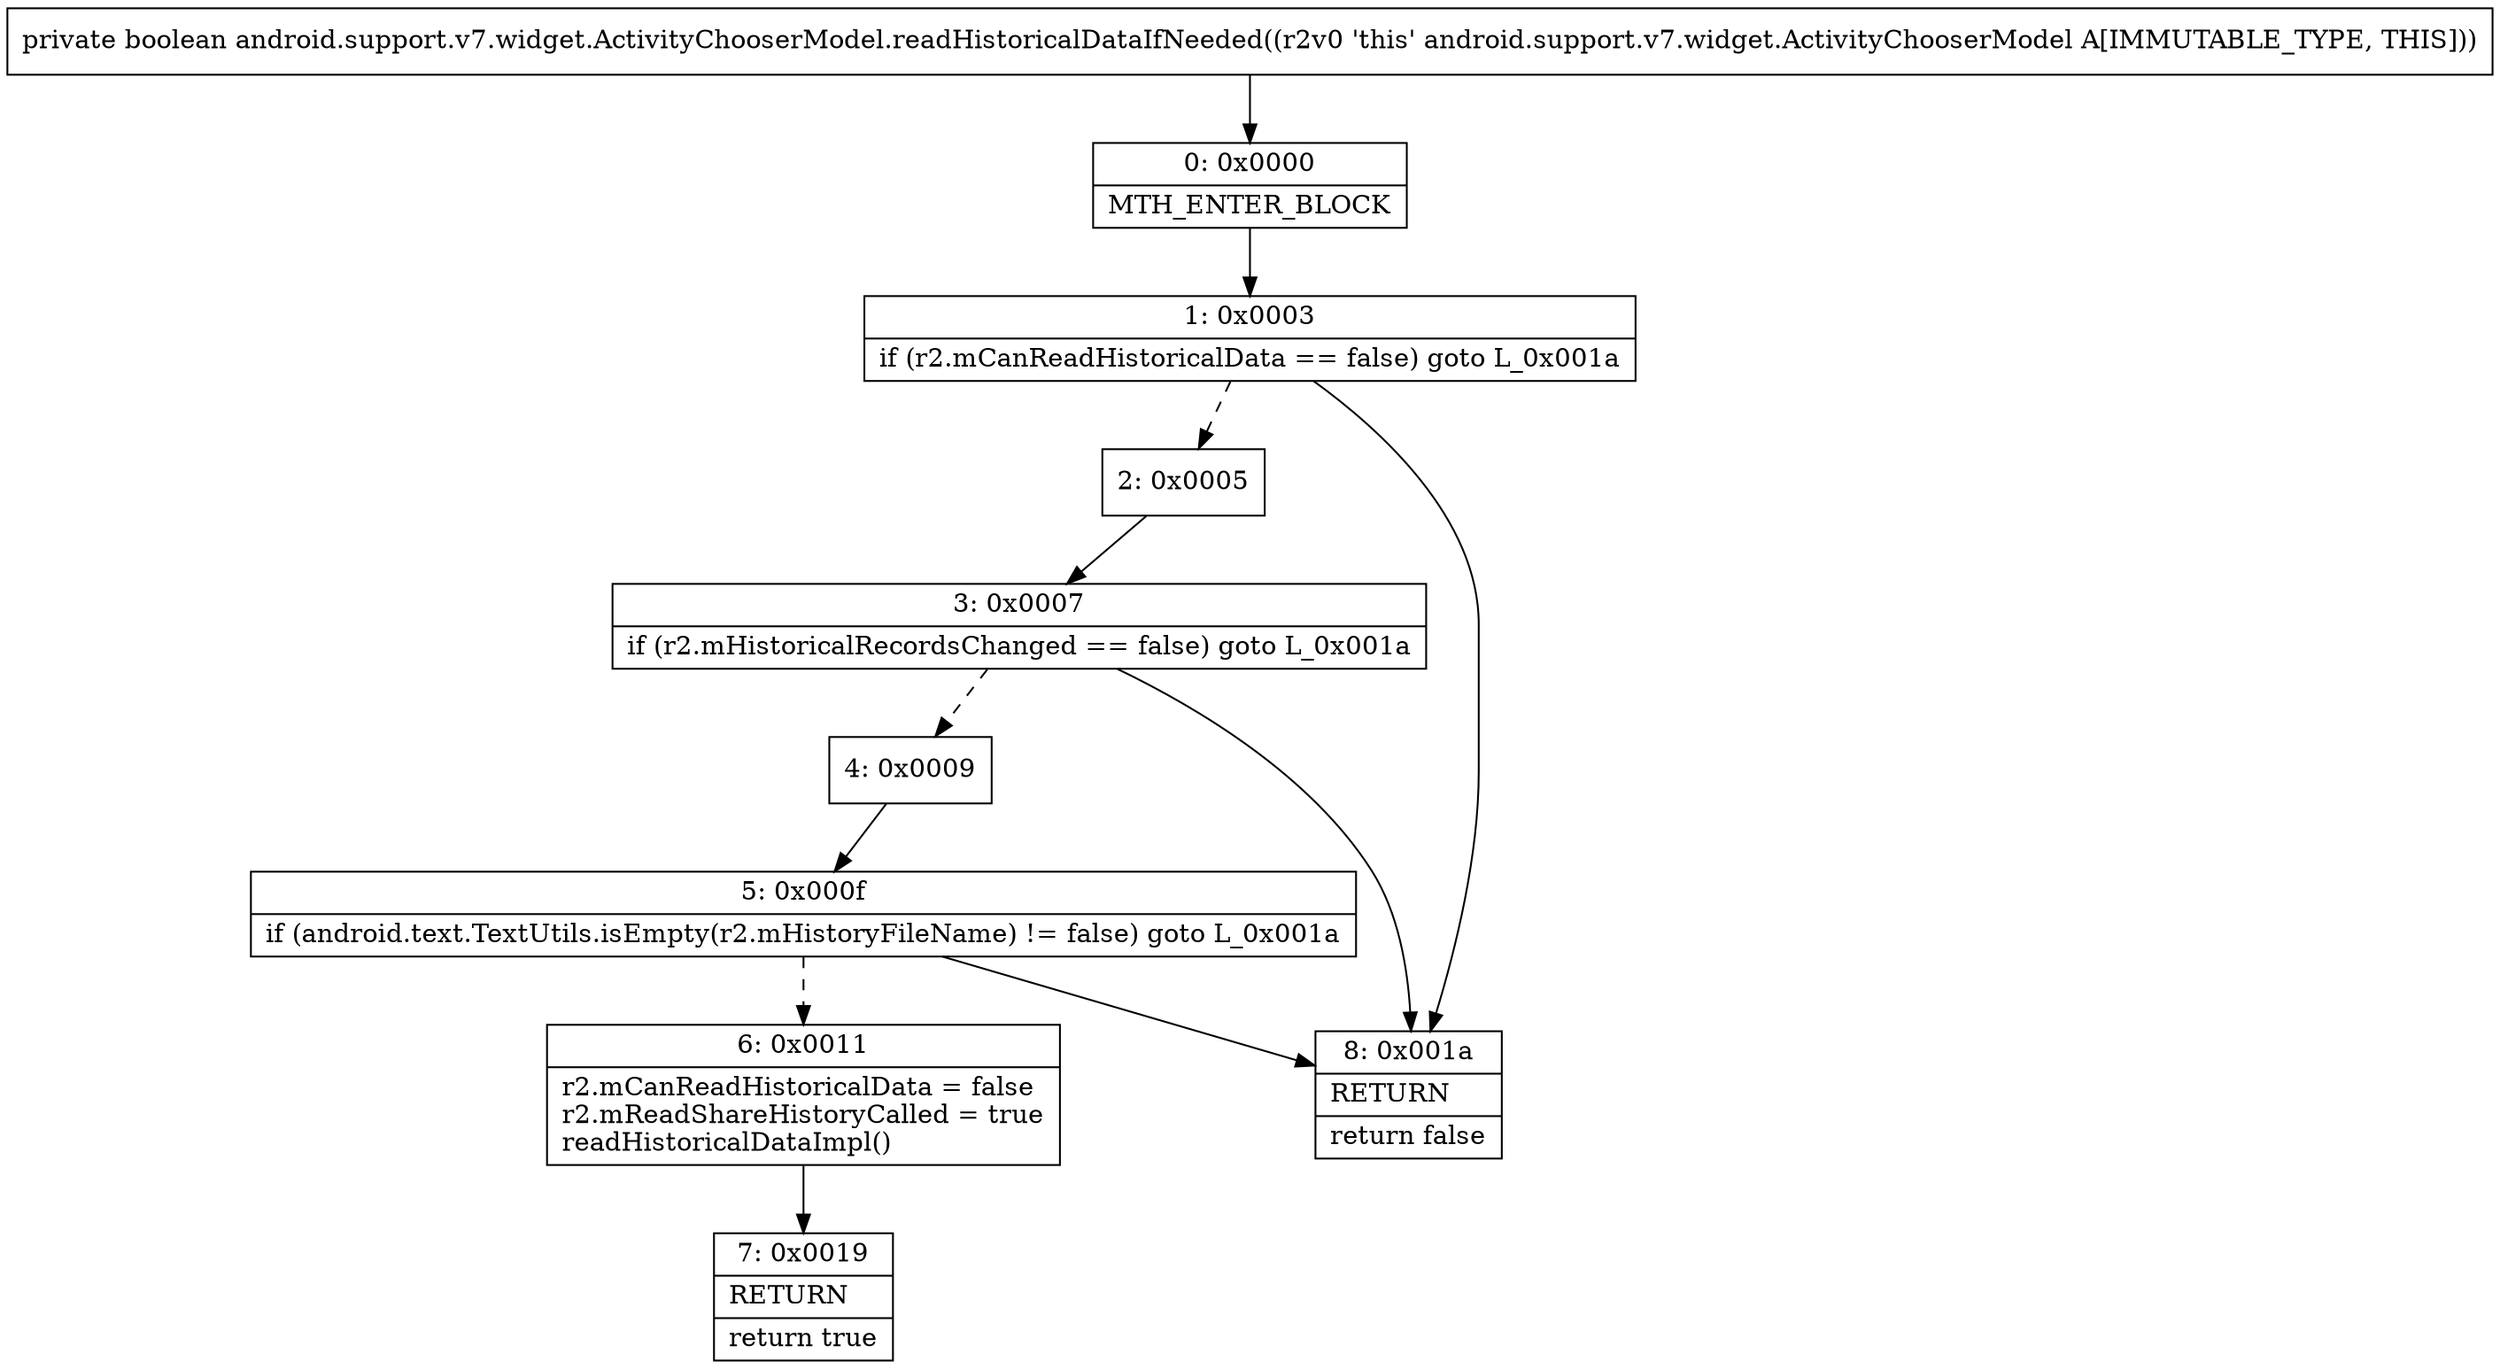 digraph "CFG forandroid.support.v7.widget.ActivityChooserModel.readHistoricalDataIfNeeded()Z" {
Node_0 [shape=record,label="{0\:\ 0x0000|MTH_ENTER_BLOCK\l}"];
Node_1 [shape=record,label="{1\:\ 0x0003|if (r2.mCanReadHistoricalData == false) goto L_0x001a\l}"];
Node_2 [shape=record,label="{2\:\ 0x0005}"];
Node_3 [shape=record,label="{3\:\ 0x0007|if (r2.mHistoricalRecordsChanged == false) goto L_0x001a\l}"];
Node_4 [shape=record,label="{4\:\ 0x0009}"];
Node_5 [shape=record,label="{5\:\ 0x000f|if (android.text.TextUtils.isEmpty(r2.mHistoryFileName) != false) goto L_0x001a\l}"];
Node_6 [shape=record,label="{6\:\ 0x0011|r2.mCanReadHistoricalData = false\lr2.mReadShareHistoryCalled = true\lreadHistoricalDataImpl()\l}"];
Node_7 [shape=record,label="{7\:\ 0x0019|RETURN\l|return true\l}"];
Node_8 [shape=record,label="{8\:\ 0x001a|RETURN\l|return false\l}"];
MethodNode[shape=record,label="{private boolean android.support.v7.widget.ActivityChooserModel.readHistoricalDataIfNeeded((r2v0 'this' android.support.v7.widget.ActivityChooserModel A[IMMUTABLE_TYPE, THIS])) }"];
MethodNode -> Node_0;
Node_0 -> Node_1;
Node_1 -> Node_2[style=dashed];
Node_1 -> Node_8;
Node_2 -> Node_3;
Node_3 -> Node_4[style=dashed];
Node_3 -> Node_8;
Node_4 -> Node_5;
Node_5 -> Node_6[style=dashed];
Node_5 -> Node_8;
Node_6 -> Node_7;
}

